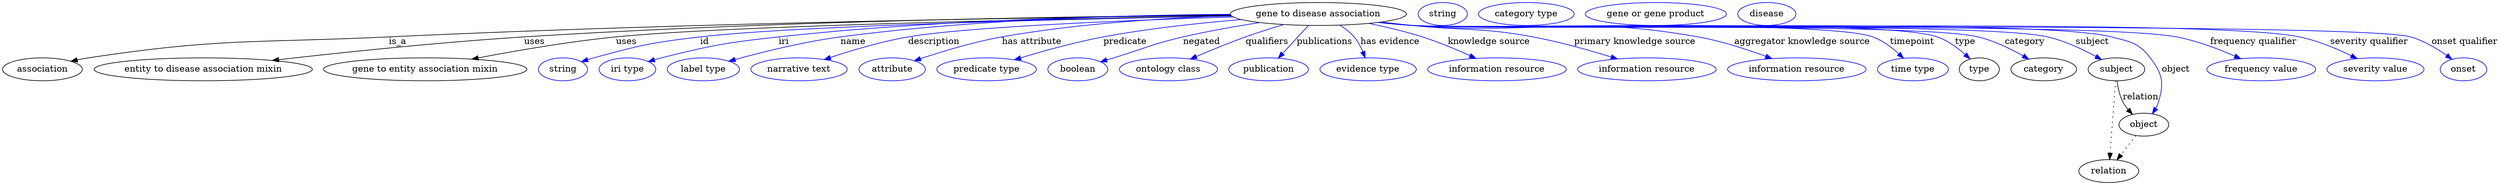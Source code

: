 digraph {
	graph [bb="0,0,3907.4,283"];
	node [label="\N"];
	"gene to disease association"	[height=0.5,
		label="gene to disease association",
		pos="2059.4,265",
		width=3.8274];
	association	[height=0.5,
		pos="62.394,178",
		width=1.7332];
	"gene to disease association" -> association	[label=is_a,
		lp="618.39,221.5",
		pos="e,106.48,190.75 1922.4,262.8 1664.4,260.07 1088.7,251.78 604.39,229 394.78,219.14 340.81,227.87 133.39,196 127.91,195.16 122.23,\
194.11 116.58,192.94"];
	"entity to disease association mixin"	[height=0.5,
		pos="313.39,178",
		width=4.7482];
	"gene to disease association" -> "entity to disease association mixin"	[label=uses,
		lp="832.89,221.5",
		pos="e,421.64,192 1921.8,263.31 1692.4,261.45 1217.4,254.54 816.39,229 684.39,220.59 533.45,204.75 431.64,193.14"];
	"gene to entity association mixin"	[height=0.5,
		pos="661.39,178",
		width=4.4232];
	"gene to disease association" -> "gene to entity association mixin"	[label=uses,
		lp="976.89,221.5",
		pos="e,734.45,194.03 1923.3,261.94 1671.8,257.76 1143.1,247.11 960.39,229 887,221.73 804.35,207.43 744.59,195.98"];
	id	[color=blue,
		height=0.5,
		label=string,
		pos="877.39,178",
		width=1.0652];
	"gene to disease association" -> id	[color=blue,
		label=id,
		lp="1099.4,221.5",
		pos="e,906.11,189.94 1923.7,261.75 1696.6,257.54 1249.1,247.21 1092.4,229 1017.2,220.27 998.36,216.02 925.39,196 922.24,195.13 918.99,\
194.16 915.75,193.14",
		style=solid];
	iri	[color=blue,
		height=0.5,
		label="iri type",
		pos="978.39,178",
		width=1.2277];
	"gene to disease association" -> iri	[color=blue,
		label=iri,
		lp="1223.4,221.5",
		pos="e,1011,190.21 1921.5,264.02 1754.1,262.73 1463.2,256.23 1215.4,229 1132.8,219.92 1112,216.07 1031.4,196 1028,195.15 1024.4,194.19 \
1020.9,193.17",
		style=solid];
	name	[color=blue,
		height=0.5,
		label="label type",
		pos="1097.4,178",
		width=1.5707];
	"gene to disease association" -> name	[color=blue,
		label=name,
		lp="1332.4,221.5",
		pos="e,1137.4,190.74 1921.4,264.58 1771,263.58 1523.6,257.13 1312.4,229 1255,221.35 1190.4,205.29 1147.1,193.43",
		style=solid];
	description	[color=blue,
		height=0.5,
		label="narrative text",
		pos="1247.4,178",
		width=2.0943];
	"gene to disease association" -> description	[color=blue,
		label=description,
		lp="1457.9,221.5",
		pos="e,1287,193.48 1926.2,260.37 1767.4,255.4 1511.7,245.21 1417.4,229 1375.9,221.86 1330.1,208.05 1296.5,196.74",
		style=solid];
	"has attribute"	[color=blue,
		height=0.5,
		label=attribute,
		pos="1392.4,178",
		width=1.4443];
	"gene to disease association" -> "has attribute"	[color=blue,
		label="has attribute",
		lp="1611.4,221.5",
		pos="e,1427.1,191.46 1923.2,262.13 1823.2,258.88 1684.5,250.45 1564.4,229 1520.2,221.11 1471.2,206.24 1436.9,194.75",
		style=solid];
	predicate	[color=blue,
		height=0.5,
		label="predicate type",
		pos="1540.4,178",
		width=2.1665];
	"gene to disease association" -> predicate	[color=blue,
		label=predicate,
		lp="1756.4,221.5",
		pos="e,1583.7,193.06 1938.6,256.3 1874.1,250.97 1793.5,242.37 1722.4,229 1678.4,220.73 1629.5,207.04 1593.5,196.08",
		style=solid];
	negated	[color=blue,
		height=0.5,
		label=boolean,
		pos="1683.4,178",
		width=1.2999];
	"gene to disease association" -> negated	[color=blue,
		label=negated,
		lp="1876.4,221.5",
		pos="e,1718.6,189.91 1967.6,251.51 1930.1,245.72 1886.5,238.1 1847.4,229 1798.1,217.52 1786.8,210.81 1738.4,196 1735.1,194.99 1731.7,\
193.94 1728.2,192.89",
		style=solid];
	qualifiers	[color=blue,
		height=0.5,
		label="ontology class",
		pos="1824.4,178",
		width=2.1304];
	"gene to disease association" -> qualifiers	[color=blue,
		label=qualifiers,
		lp="1978.9,221.5",
		pos="e,1858.7,194.2 2004.8,248.39 1985.9,242.66 1964.6,235.89 1945.4,229 1919.5,219.69 1891,207.99 1868.2,198.25",
		style=solid];
	publications	[color=blue,
		height=0.5,
		label=publication,
		pos="1981.4,178",
		width=1.7332];
	"gene to disease association" -> publications	[color=blue,
		label=publications,
		lp="2069.4,221.5",
		pos="e,1996.6,195.6 2043.6,246.8 2032.1,234.31 2016.5,217.24 2003.7,203.35",
		style=solid];
	"has evidence"	[color=blue,
		height=0.5,
		label="evidence type",
		pos="2137.4,178",
		width=2.0943];
	"gene to disease association" -> "has evidence"	[color=blue,
		label="has evidence",
		lp="2171.9,221.5",
		pos="e,2132.7,196.17 2093,247.51 2101.1,242.4 2109.2,236.2 2115.4,229 2121.2,222.27 2125.7,213.76 2129.1,205.67",
		style=solid];
	"knowledge source"	[color=blue,
		height=0.5,
		label="information resource",
		pos="2339.4,178",
		width=3.015];
	"gene to disease association" -> "knowledge source"	[color=blue,
		label="knowledge source",
		lp="2326.9,221.5",
		pos="e,2306.3,195.19 2138.5,250.19 2165.4,244.66 2195.5,237.55 2222.4,229 2247.7,220.96 2275,209.44 2296.9,199.49",
		style=solid];
	"primary knowledge source"	[color=blue,
		height=0.5,
		label="information resource",
		pos="2574.4,178",
		width=3.015];
	"gene to disease association" -> "primary knowledge source"	[color=blue,
		label="primary knowledge source",
		lp="2555.4,221.5",
		pos="e,2528.2,194.35 2157.8,252.34 2174,250.5 2190.7,248.66 2206.4,247 2290.3,238.15 2312.4,244.41 2395.4,229 2437.3,221.22 2483.6,208.15 \
2518.6,197.33",
		style=solid];
	"aggregator knowledge source"	[color=blue,
		height=0.5,
		label="information resource",
		pos="2809.4,178",
		width=3.015];
	"gene to disease association" -> "aggregator knowledge source"	[color=blue,
		label="aggregator knowledge source",
		lp="2817.9,221.5",
		pos="e,2770.3,194.88 2154.6,251.94 2171.8,250.06 2189.6,248.31 2206.4,247 2405.1,231.54 2458.2,263.91 2654.4,229 2690.9,222.5 2730.8,\
209.51 2760.9,198.41",
		style=solid];
	timepoint	[color=blue,
		height=0.5,
		label="time type",
		pos="2991.4,178",
		width=1.5346];
	"gene to disease association" -> timepoint	[color=blue,
		label=timepoint,
		lp="2990.4,221.5",
		pos="e,2976.6,195.4 2153.8,251.81 2171.2,249.92 2189.4,248.2 2206.4,247 2286.4,241.38 2853,256.36 2928.4,229 2943.6,223.48 2958,212.72 \
2969.1,202.58",
		style=solid];
	type	[height=0.5,
		pos="3095.4,178",
		width=0.86659];
	"gene to disease association" -> type	[color=blue,
		label=type,
		lp="3073.4,221.5",
		pos="e,3080.8,194.45 2153.4,251.81 2171,249.9 2189.2,248.18 2206.4,247 2297.6,240.74 2943,259.08 3029.4,229 3045.7,223.32 3061.3,211.94 \
3073.2,201.47",
		style=solid];
	category	[height=0.5,
		pos="3196.4,178",
		width=1.4263];
	"gene to disease association" -> category	[color=blue,
		label=category,
		lp="3166.9,221.5",
		pos="e,3173,194.03 2153.4,251.79 2171,249.88 2189.2,248.16 2206.4,247 2304.7,240.33 2997.6,252.06 3093.4,229 3118.4,222.98 3144.5,210.26 \
3164.1,199.15",
		style=solid];
	subject	[height=0.5,
		pos="3310.4,178",
		width=1.2277];
	"gene to disease association" -> subject	[color=blue,
		label=subject,
		lp="3272.4,221.5",
		pos="e,3287,193.33 2153.4,251.76 2171,249.86 2189.2,248.15 2206.4,247 2316.8,239.63 3094.5,253.78 3202.4,229 3229.2,222.83 3257.4,209.54 \
3278.2,198.2",
		style=solid];
	object	[height=0.5,
		pos="3353.4,91",
		width=1.0832];
	"gene to disease association" -> object	[color=blue,
		label=object,
		lp="3403.4,178",
		pos="e,3366.8,108.09 2153,251.78 2170.7,249.86 2189.1,248.14 2206.4,247 2327.9,238.99 3184.6,259.86 3302.4,229 3332.2,221.19 3344.6,220.43 \
3363.4,196 3382.4,171.26 3385.3,156.9 3376.4,127 3375.4,123.55 3373.9,120.13 3372.1,116.85",
		style=solid];
	"frequency qualifier"	[color=blue,
		height=0.5,
		label="frequency value",
		pos="3537.4,178",
		width=2.3651];
	"gene to disease association" -> "frequency qualifier"	[color=blue,
		label="frequency qualifier",
		lp="3525.4,221.5",
		pos="e,3505.2,194.68 2153,251.76 2170.7,249.84 2189.1,248.13 2206.4,247 2339.2,238.34 3273.6,253.79 3404.4,229 3436.1,222.99 3470.1,210.07 \
3495.8,198.87",
		style=solid];
	"severity qualifier"	[color=blue,
		height=0.5,
		label="severity value",
		pos="3716.4,178",
		width=2.1123];
	"gene to disease association" -> "severity qualifier"	[color=blue,
		label="severity qualifier",
		lp="3706.4,221.5",
		pos="e,3687.6,194.82 2153,251.73 2170.7,249.82 2189.1,248.11 2206.4,247 2360.6,237.11 3446.1,260.52 3597.4,229 3625.7,223.1 3655.8,210.42 \
3678.6,199.3",
		style=solid];
	"onset qualifier"	[color=blue,
		height=0.5,
		label=onset,
		pos="3853.4,178",
		width=1.011];
	"gene to disease association" -> "onset qualifier"	[color=blue,
		label="onset qualifier",
		lp="3855.9,221.5",
		pos="e,3835.5,193.83 2153,251.71 2170.7,249.8 2189.1,248.1 2206.4,247 2293.2,241.5 3687.8,252.99 3771.4,229 3791.6,223.19 3811.8,210.96 \
3827.1,200.04",
		style=solid];
	association_type	[color=blue,
		height=0.5,
		label=string,
		pos="2253.4,265",
		width=1.0652];
	association_category	[color=blue,
		height=0.5,
		label="category type",
		pos="2384.4,265",
		width=2.0762];
	subject -> object	[label=relation,
		lp="3348.4,134.5",
		pos="e,3335.5,107.23 3311.5,159.55 3312.7,149.57 3315.2,137.07 3320.4,127 3322.6,122.68 3325.5,118.52 3328.7,114.66"];
	relation	[height=0.5,
		pos="3298.4,18",
		width=1.2999];
	subject -> relation	[pos="e,3299.7,36.188 3309.1,159.79 3307,132.48 3303,78.994 3300.5,46.38",
		style=dotted];
	"gene to disease association_subject"	[color=blue,
		height=0.5,
		label="gene or gene product",
		pos="2587.4,265",
		width=3.0692];
	object -> relation	[pos="e,3311.2,35.54 3340.9,73.889 3334,64.939 3325.2,53.617 3317.4,43.584",
		style=dotted];
	"gene to disease association_object"	[color=blue,
		height=0.5,
		label=disease,
		pos="2761.4,265",
		width=1.2638];
}
